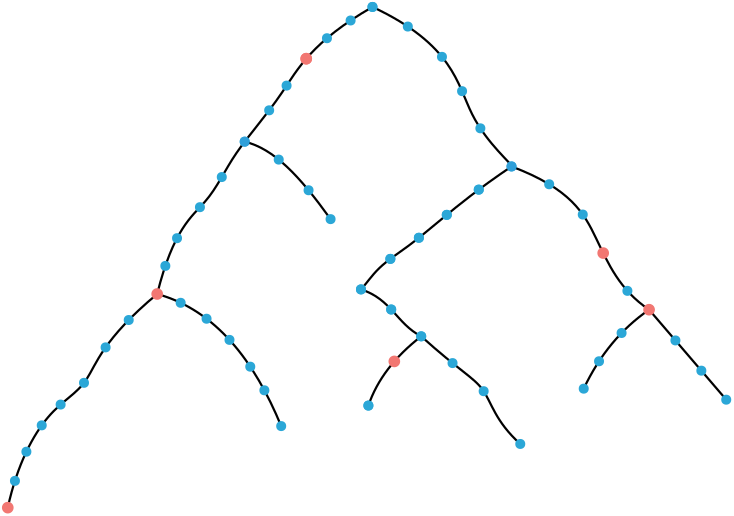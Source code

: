 <?xml version="1.0"?>
<!DOCTYPE ipe SYSTEM "ipe.dtd">
<ipe version="70218" creator="Ipe 7.2.24">
<info created="D:20220421211743" modified="D:20220421215832"/>
<ipestyle name="basic">
<symbol name="arrow/arc(spx)">
<path stroke="sym-stroke" fill="sym-stroke" pen="sym-pen">
0 0 m
-1 0.333 l
-1 -0.333 l
h
</path>
</symbol>
<symbol name="arrow/farc(spx)">
<path stroke="sym-stroke" fill="white" pen="sym-pen">
0 0 m
-1 0.333 l
-1 -0.333 l
h
</path>
</symbol>
<symbol name="arrow/ptarc(spx)">
<path stroke="sym-stroke" fill="sym-stroke" pen="sym-pen">
0 0 m
-1 0.333 l
-0.8 0 l
-1 -0.333 l
h
</path>
</symbol>
<symbol name="arrow/fptarc(spx)">
<path stroke="sym-stroke" fill="white" pen="sym-pen">
0 0 m
-1 0.333 l
-0.8 0 l
-1 -0.333 l
h
</path>
</symbol>
<symbol name="mark/circle(sx)" transformations="translations">
<path fill="sym-stroke">
0.6 0 0 0.6 0 0 e
0.4 0 0 0.4 0 0 e
</path>
</symbol>
<symbol name="mark/disk(sx)" transformations="translations">
<path fill="sym-stroke">
0.6 0 0 0.6 0 0 e
</path>
</symbol>
<symbol name="mark/fdisk(sfx)" transformations="translations">
<group>
<path fill="sym-fill">
0.5 0 0 0.5 0 0 e
</path>
<path fill="sym-stroke" fillrule="eofill">
0.6 0 0 0.6 0 0 e
0.4 0 0 0.4 0 0 e
</path>
</group>
</symbol>
<symbol name="mark/box(sx)" transformations="translations">
<path fill="sym-stroke" fillrule="eofill">
-0.6 -0.6 m
0.6 -0.6 l
0.6 0.6 l
-0.6 0.6 l
h
-0.4 -0.4 m
0.4 -0.4 l
0.4 0.4 l
-0.4 0.4 l
h
</path>
</symbol>
<symbol name="mark/square(sx)" transformations="translations">
<path fill="sym-stroke">
-0.6 -0.6 m
0.6 -0.6 l
0.6 0.6 l
-0.6 0.6 l
h
</path>
</symbol>
<symbol name="mark/fsquare(sfx)" transformations="translations">
<group>
<path fill="sym-fill">
-0.5 -0.5 m
0.5 -0.5 l
0.5 0.5 l
-0.5 0.5 l
h
</path>
<path fill="sym-stroke" fillrule="eofill">
-0.6 -0.6 m
0.6 -0.6 l
0.6 0.6 l
-0.6 0.6 l
h
-0.4 -0.4 m
0.4 -0.4 l
0.4 0.4 l
-0.4 0.4 l
h
</path>
</group>
</symbol>
<symbol name="mark/cross(sx)" transformations="translations">
<group>
<path fill="sym-stroke">
-0.43 -0.57 m
0.57 0.43 l
0.43 0.57 l
-0.57 -0.43 l
h
</path>
<path fill="sym-stroke">
-0.43 0.57 m
0.57 -0.43 l
0.43 -0.57 l
-0.57 0.43 l
h
</path>
</group>
</symbol>
<symbol name="arrow/fnormal(spx)">
<path stroke="sym-stroke" fill="white" pen="sym-pen">
0 0 m
-1 0.333 l
-1 -0.333 l
h
</path>
</symbol>
<symbol name="arrow/pointed(spx)">
<path stroke="sym-stroke" fill="sym-stroke" pen="sym-pen">
0 0 m
-1 0.333 l
-0.8 0 l
-1 -0.333 l
h
</path>
</symbol>
<symbol name="arrow/fpointed(spx)">
<path stroke="sym-stroke" fill="white" pen="sym-pen">
0 0 m
-1 0.333 l
-0.8 0 l
-1 -0.333 l
h
</path>
</symbol>
<symbol name="arrow/linear(spx)">
<path stroke="sym-stroke" pen="sym-pen">
-1 0.333 m
0 0 l
-1 -0.333 l
</path>
</symbol>
<symbol name="arrow/fdouble(spx)">
<path stroke="sym-stroke" fill="white" pen="sym-pen">
0 0 m
-1 0.333 l
-1 -0.333 l
h
-1 0 m
-2 0.333 l
-2 -0.333 l
h
</path>
</symbol>
<symbol name="arrow/double(spx)">
<path stroke="sym-stroke" fill="sym-stroke" pen="sym-pen">
0 0 m
-1 0.333 l
-1 -0.333 l
h
-1 0 m
-2 0.333 l
-2 -0.333 l
h
</path>
</symbol>
<symbol name="arrow/mid-normal(spx)">
<path stroke="sym-stroke" fill="sym-stroke" pen="sym-pen">
0.5 0 m
-0.5 0.333 l
-0.5 -0.333 l
h
</path>
</symbol>
<symbol name="arrow/mid-fnormal(spx)">
<path stroke="sym-stroke" fill="white" pen="sym-pen">
0.5 0 m
-0.5 0.333 l
-0.5 -0.333 l
h
</path>
</symbol>
<symbol name="arrow/mid-pointed(spx)">
<path stroke="sym-stroke" fill="sym-stroke" pen="sym-pen">
0.5 0 m
-0.5 0.333 l
-0.3 0 l
-0.5 -0.333 l
h
</path>
</symbol>
<symbol name="arrow/mid-fpointed(spx)">
<path stroke="sym-stroke" fill="white" pen="sym-pen">
0.5 0 m
-0.5 0.333 l
-0.3 0 l
-0.5 -0.333 l
h
</path>
</symbol>
<symbol name="arrow/mid-double(spx)">
<path stroke="sym-stroke" fill="sym-stroke" pen="sym-pen">
1 0 m
0 0.333 l
0 -0.333 l
h
0 0 m
-1 0.333 l
-1 -0.333 l
h
</path>
</symbol>
<symbol name="arrow/mid-fdouble(spx)">
<path stroke="sym-stroke" fill="white" pen="sym-pen">
1 0 m
0 0.333 l
0 -0.333 l
h
0 0 m
-1 0.333 l
-1 -0.333 l
h
</path>
</symbol>
<anglesize name="22.5 deg" value="22.5"/>
<anglesize name="30 deg" value="30"/>
<anglesize name="45 deg" value="45"/>
<anglesize name="60 deg" value="60"/>
<anglesize name="90 deg" value="90"/>
<arrowsize name="large" value="10"/>
<arrowsize name="small" value="5"/>
<arrowsize name="tiny" value="3"/>
<color name="blue" value="0 0 1"/>
<color name="brown" value="0.647 0.165 0.165"/>
<color name="darkblue" value="0 0 0.545"/>
<color name="darkcyan" value="0 0.545 0.545"/>
<color name="darkgray" value="0.663"/>
<color name="darkgreen" value="0 0.392 0"/>
<color name="darkmagenta" value="0.545 0 0.545"/>
<color name="darkorange" value="1 0.549 0"/>
<color name="darkred" value="0.545 0 0"/>
<color name="gold" value="1 0.843 0"/>
<color name="gray" value="0.745"/>
<color name="green" value="0 1 0"/>
<color name="lightblue" value="0.678 0.847 0.902"/>
<color name="lightcyan" value="0.878 1 1"/>
<color name="lightgray" value="0.827"/>
<color name="lightgreen" value="0.565 0.933 0.565"/>
<color name="lightyellow" value="1 1 0.878"/>
<color name="navy" value="0 0 0.502"/>
<color name="orange" value="1 0.647 0"/>
<color name="pink" value="1 0.753 0.796"/>
<color name="purple" value="0.627 0.125 0.941"/>
<color name="red" value="1 0 0"/>
<color name="seagreen" value="0.18 0.545 0.341"/>
<color name="turquoise" value="0.251 0.878 0.816"/>
<color name="violet" value="0.933 0.51 0.933"/>
<color name="yellow" value="1 1 0"/>
<dashstyle name="dash dot dotted" value="[4 2 1 2 1 2] 0"/>
<dashstyle name="dash dotted" value="[4 2 1 2] 0"/>
<dashstyle name="dashed" value="[4] 0"/>
<dashstyle name="dotted" value="[1 3] 0"/>
<gridsize name="10 pts (~3.5 mm)" value="10"/>
<gridsize name="14 pts (~5 mm)" value="14"/>
<gridsize name="16 pts (~6 mm)" value="16"/>
<gridsize name="20 pts (~7 mm)" value="20"/>
<gridsize name="28 pts (~10 mm)" value="28"/>
<gridsize name="32 pts (~12 mm)" value="32"/>
<gridsize name="4 pts" value="4"/>
<gridsize name="56 pts (~20 mm)" value="56"/>
<gridsize name="8 pts (~3 mm)" value="8"/>
<opacity name="10%" value="0.1"/>
<opacity name="30%" value="0.3"/>
<opacity name="50%" value="0.5"/>
<opacity name="75%" value="0.75"/>
<pen name="fat" value="1.2"/>
<pen name="heavier" value="0.8"/>
<pen name="ultrafat" value="2"/>
<symbolsize name="large" value="5"/>
<symbolsize name="small" value="2"/>
<symbolsize name="tiny" value="1.1"/>
<textsize name="Huge" value="\Huge"/>
<textsize name="LARGE" value="\LARGE"/>
<textsize name="Large" value="\Large"/>
<textsize name="footnote" value="\footnotesize"/>
<textsize name="huge" value="\huge"/>
<textsize name="large" value="\large"/>
<textsize name="small" value="\small"/>
<textsize name="tiny" value="\tiny"/>
<textstyle name="center" begin="\begin{center}" end="\end{center}"/>
<textstyle name="item" begin="\begin{itemize}\item{}" end="\end{itemize}"/>
<textstyle name="itemize" begin="\begin{itemize}" end="\end{itemize}"/>
<tiling name="falling" angle="-60" step="4" width="1"/>
<tiling name="rising" angle="30" step="4" width="1"/>
</ipestyle>
<page>
<layer name="alpha"/>
<view layers="alpha" active="alpha"/>
<path layer="alpha" stroke="black" pen="heavier">
222.783 818.264 m
200.913 805.705
190.871 786.025
171.824 765.099
164.558 747.425
151.082 738.234
145.274 714.923 c
</path>
<path stroke="black" pen="heavier">
145.274 714.923 m
125.699 698.618
121.1 680.635
106.415 674.91
94.9158 653.678
91.4889 638.013 c
</path>
<path stroke="black" pen="heavier">
145.274 714.923 m
166.52 709.018
180.303 690.691
189.918 667.369 c
</path>
<path stroke="black" pen="heavier">
222.783 818.264 m
251.88 804.654
254.644 776.244
273.5 761.416
272.836 760.841 c
</path>
<path stroke="black" pen="heavier">
272.836 760.841 m
294.292 752.712
303.574 735.322
311.739 716.413
322.358 709.271 c
</path>
<path stroke="black" pen="heavier">
322.358 709.271 m
350.129 676.877 l
</path>
<use name="mark/disk(sx)" pos="222.783 818.264" size="normal" stroke="0.17 0.654 0.841"/>
<use name="mark/disk(sx)" pos="222.783 818.264" size="normal" stroke="0.17 0.654 0.841"/>
<use name="mark/disk(sx)" pos="214.907 813.392" size="normal" stroke="0.17 0.654 0.841"/>
<use name="mark/disk(sx)" pos="206.392 807.002" size="normal" stroke="0.17 0.654 0.841"/>
<use name="mark/disk(sx)" pos="198.935 799.634" size="normal" stroke="0.17 0.654 0.841"/>
<use name="mark/disk(sx)" pos="191.857 789.942" size="normal" stroke="0.17 0.654 0.841"/>
<use name="mark/disk(sx)" pos="185.59 781.05" size="normal" stroke="0.17 0.654 0.841"/>
<use name="mark/disk(sx)" pos="176.781 769.767" size="normal" stroke="0.17 0.654 0.841"/>
<use name="mark/disk(sx)" pos="168.527 757.026" size="normal" stroke="0.17 0.654 0.841"/>
<use name="mark/disk(sx)" pos="160.664 746.181" size="normal" stroke="0.17 0.654 0.841"/>
<use name="mark/disk(sx)" pos="152.422 735.019" size="normal" stroke="0.17 0.654 0.841"/>
<use name="mark/disk(sx)" pos="148.215 725.034" size="normal" stroke="0.17 0.654 0.841"/>
<use name="mark/disk(sx)" pos="145.274 714.923" size="normal" stroke="0.17 0.654 0.841"/>
<use name="mark/disk(sx)" pos="135.031 705.558" size="normal" stroke="0.17 0.654 0.841"/>
<use name="mark/disk(sx)" pos="126.704 695.704" size="normal" stroke="0.17 0.654 0.841"/>
<use name="mark/disk(sx)" pos="118.926 682.947" size="normal" stroke="0.17 0.654 0.841"/>
<use name="mark/disk(sx)" pos="110.516 675.122" size="normal" stroke="0.17 0.654 0.841"/>
<use name="mark/disk(sx)" pos="103.711 667.635" size="normal" stroke="0.17 0.654 0.841"/>
<use name="mark/disk(sx)" pos="98.1878 658.15" size="normal" stroke="0.17 0.654 0.841"/>
<use name="mark/disk(sx)" pos="94.0668 647.652" size="normal" stroke="0.17 0.654 0.841"/>
<use name="mark/disk(sx)" pos="91.4889 638.013" size="normal" stroke="0.17 0.654 0.841"/>
<use name="mark/disk(sx)" pos="91.4889 638.013" size="normal" stroke="0.17 0.654 0.841"/>
<use name="mark/disk(sx)" pos="153.724 711.754" size="normal" stroke="0.17 0.654 0.841"/>
<use name="mark/disk(sx)" pos="163.047 706.02" size="normal" stroke="0.17 0.654 0.841"/>
<use name="mark/disk(sx)" pos="171.304 698.404" size="normal" stroke="0.17 0.654 0.841"/>
<use name="mark/disk(sx)" pos="178.786 688.759" size="normal" stroke="0.17 0.654 0.841"/>
<use name="mark/disk(sx)" pos="183.865 680.255" size="normal" stroke="0.17 0.654 0.841"/>
<use name="mark/disk(sx)" pos="189.918 667.369" size="normal" stroke="0.17 0.654 0.841"/>
<use name="mark/disk(sx)" pos="235.503 811.207" size="normal" stroke="0.17 0.654 0.841"/>
<use name="mark/disk(sx)" pos="247.796 800.296" size="normal" stroke="0.17 0.654 0.841"/>
<use name="mark/disk(sx)" pos="255.035 787.948" size="normal" stroke="0.17 0.654 0.841"/>
<use name="mark/disk(sx)" pos="261.623 774.566" size="normal" stroke="0.17 0.654 0.841"/>
<use matrix="1 0 0 1 -0.663392 -0.574901" name="mark/disk(sx)" pos="273.5 761.416" size="normal" stroke="0.17 0.654 0.841"/>
<path stroke="black" pen="heavier">
176.781 769.767 m
187.216 767.22
196.297 757.75
207.695 741.876 c
</path>
<path stroke="black" pen="heavier">
272.836 760.841 m
260.733 752.661
246.587 741.026
235.589 731.798
224.426 724.666
220.272 718.24
218.641 716.576 c
</path>
<path stroke="black" pen="heavier">
218.641 716.576 m
229.609 713.078
231.441 704.272
240.322 699.682 c
</path>
<path stroke="black" pen="heavier">
240.322 699.682 m
226.026 688.633
221.31 674.758 c
</path>
<path stroke="black" pen="heavier">
240.322 699.682 m
254.282 687.089
264.421 682.613
266.932 669.118
275.983 660.939 c
</path>
<use name="mark/disk(sx)" pos="286.392 754.426" size="normal" stroke="0.17 0.654 0.841"/>
<use name="mark/disk(sx)" pos="298.482 743.528" size="normal" stroke="0.17 0.654 0.841"/>
<use name="mark/disk(sx)" pos="305.84 729.66" size="normal" stroke="0.17 0.654 0.841"/>
<use name="mark/disk(sx)" pos="314.552 716.058" size="normal" stroke="0.17 0.654 0.841"/>
<use name="mark/disk(sx)" pos="322.358 709.271" size="normal" stroke="0.17 0.654 0.841"/>
<use name="mark/disk(sx)" pos="322.358 709.271" size="normal" stroke="0.17 0.654 0.841"/>
<path stroke="black" pen="heavier">
322.358 709.271 m
307.42 698.994
298.828 680.847 c
</path>
<use name="mark/disk(sx)" pos="261.045 752.492" size="normal" stroke="0.17 0.654 0.841"/>
<use name="mark/disk(sx)" pos="261.045 752.492" size="normal" stroke="0.17 0.654 0.841"/>
<use name="mark/disk(sx)" pos="249.527 743.419" size="normal" stroke="0.17 0.654 0.841"/>
<use name="mark/disk(sx)" pos="249.527 743.419" size="normal" stroke="0.17 0.654 0.841"/>
<use name="mark/disk(sx)" pos="239.484 735.167" size="normal" stroke="0.17 0.654 0.841"/>
<use name="mark/disk(sx)" pos="239.484 735.167" size="normal" stroke="0.17 0.654 0.841"/>
<use name="mark/disk(sx)" pos="229.224 727.569" size="normal" stroke="0.17 0.654 0.841"/>
<use name="mark/disk(sx)" pos="229.224 727.569" size="normal" stroke="0.17 0.654 0.841"/>
<use name="mark/disk(sx)" pos="218.641 716.576" size="normal" stroke="0.17 0.654 0.841"/>
<use name="mark/disk(sx)" pos="218.641 716.576" size="normal" stroke="0.17 0.654 0.841"/>
<use name="mark/disk(sx)" pos="229.518 709.343" size="normal" stroke="0.17 0.654 0.841"/>
<use name="mark/disk(sx)" pos="229.518 709.343" size="normal" stroke="0.17 0.654 0.841"/>
<use name="mark/disk(sx)" pos="240.322 699.682" size="normal" stroke="0.17 0.654 0.841"/>
<use name="mark/disk(sx)" pos="240.322 699.682" size="normal" stroke="0.17 0.654 0.841"/>
<use name="mark/disk(sx)" pos="230.645 690.653" size="normal" stroke="0.17 0.654 0.841"/>
<use name="mark/disk(sx)" pos="221.31 674.758" size="normal" stroke="0.17 0.654 0.841"/>
<use name="mark/disk(sx)" pos="221.31 674.758" size="normal" stroke="0.17 0.654 0.841"/>
<use name="mark/disk(sx)" pos="251.604 690.052" size="normal" stroke="0.17 0.654 0.841"/>
<use name="mark/disk(sx)" pos="262.803 679.934" size="normal" stroke="0.17 0.654 0.841"/>
<use name="mark/disk(sx)" pos="275.983 660.939" size="normal" stroke="0.17 0.654 0.841"/>
<use name="mark/disk(sx)" pos="298.828 680.847" size="normal" stroke="0.17 0.654 0.841"/>
<use name="mark/disk(sx)" pos="304.343 690.708" size="normal" stroke="0.17 0.654 0.841"/>
<use name="mark/disk(sx)" pos="312.458 700.886" size="normal" stroke="0.17 0.654 0.841"/>
<use name="mark/disk(sx)" pos="331.843 698.208" size="normal" stroke="0.17 0.654 0.841"/>
<use name="mark/disk(sx)" pos="341.174 687.323" size="normal" stroke="0.17 0.654 0.841"/>
<use name="mark/disk(sx)" pos="350.129 676.877" size="normal" stroke="0.17 0.654 0.841"/>
<use name="mark/disk(sx)" pos="207.695 741.876" size="normal" stroke="0.17 0.654 0.841"/>
<use name="mark/disk(sx)" pos="199.771 752.274" size="normal" stroke="0.17 0.654 0.841"/>
<use name="mark/disk(sx)" pos="189.03 763.307" size="normal" stroke="0.17 0.654 0.841"/>
<use name="mark/disk(sx)" pos="272.836 760.841" size="3" stroke="0.185 0.625 0.851"/>
<use name="mark/disk(sx)" pos="322.358 709.271" size="3" stroke="0.185 0.625 0.851"/>
<use name="mark/disk(sx)" pos="176.781 769.767" size="3" stroke="0.185 0.625 0.851"/>
<use name="mark/disk(sx)" pos="198.935 799.634" size="3.5" stroke="0.948 0.467 0.448"/>
<use name="mark/disk(sx)" pos="198.935 799.634" size="3.5" stroke="0.948 0.467 0.448"/>
<use name="mark/disk(sx)" pos="322.358 709.271" size="3.5" stroke="0.948 0.467 0.448"/>
<use name="mark/disk(sx)" pos="305.84 729.66" size="3.5" stroke="0.948 0.467 0.448"/>
<use name="mark/disk(sx)" pos="145.274 714.923" size="3.5" stroke="0.948 0.467 0.448"/>
<use name="mark/disk(sx)" pos="91.4889 638.013" size="3.5" stroke="0.948 0.467 0.448"/>
<use name="mark/disk(sx)" pos="230.645 690.653" size="3.5" stroke="0.948 0.467 0.448"/>
</page>
</ipe>
